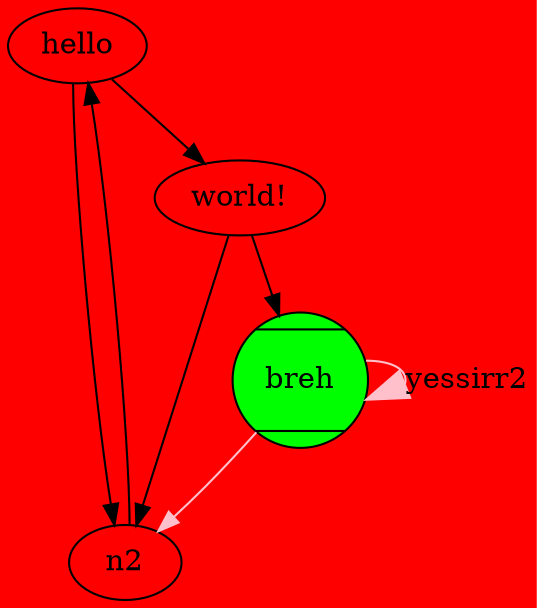 digraph  {
	bgcolor="red";

	n1 [label="hello"];
	n2 [];
	n3 [label="world!"];
	n4 [area="100" fillcolor="green" shape="Mcircle" style="filled" label="breh"];

	n1 -> n2 [];
	n1 -> n3 [];
	n2 -> n1 [];
	n3 -> n2 [];
	n3 -> n4 [];
	n4 -> n2 [color="pink"];
	n4 -> n4 [color="pink" label="yessirr2" arrowsize="2"];
}